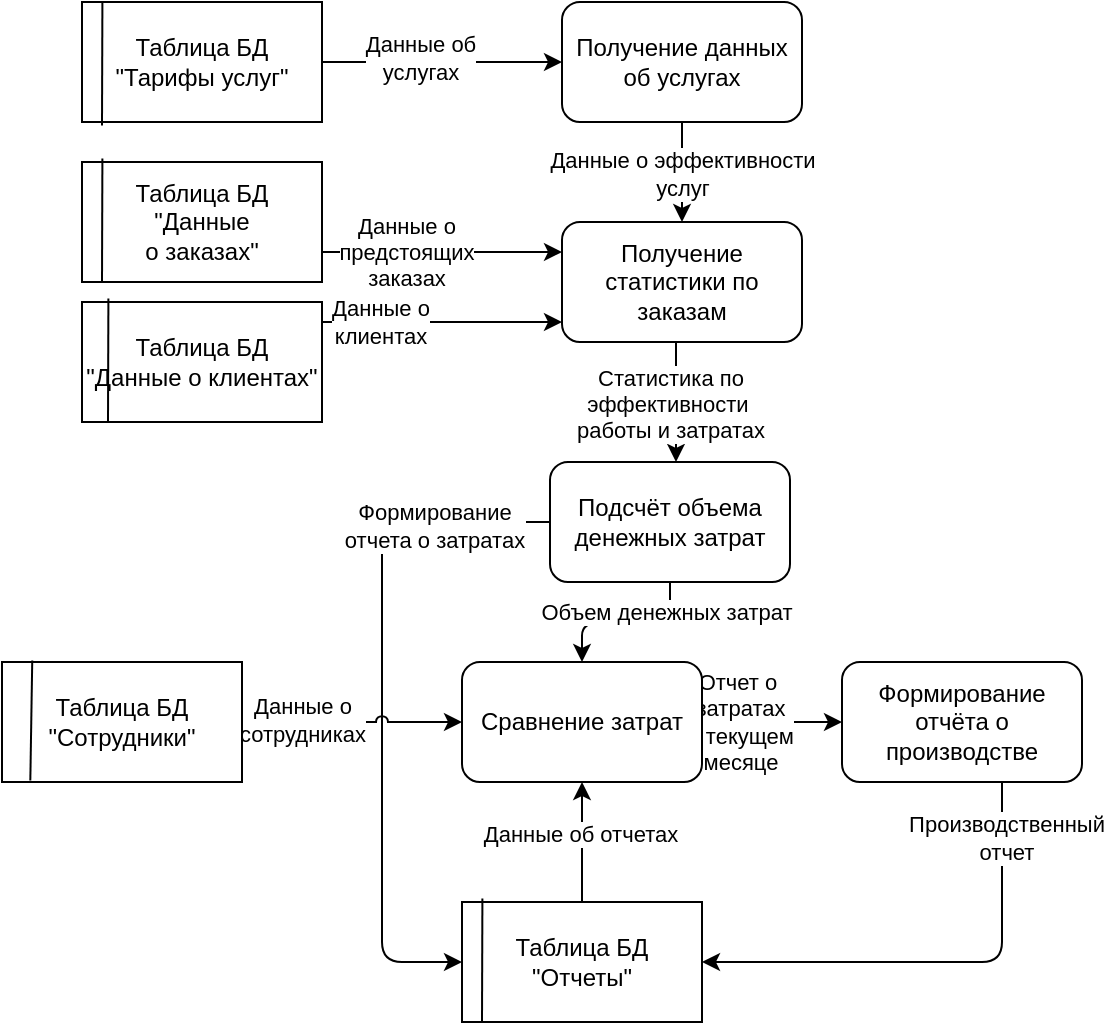<mxfile>
    <diagram id="quYdp40v2wfPQuQVSjiL" name="Page-1">
        <mxGraphModel dx="465" dy="1060" grid="1" gridSize="10" guides="1" tooltips="1" connect="1" arrows="1" fold="1" page="1" pageScale="1" pageWidth="827" pageHeight="1169" math="0" shadow="0">
            <root>
                <mxCell id="0"/>
                <mxCell id="1" parent="0"/>
                <mxCell id="23" style="edgeStyle=orthogonalEdgeStyle;html=1;" edge="1" parent="1" source="9" target="16">
                    <mxGeometry relative="1" as="geometry"/>
                </mxCell>
                <mxCell id="24" value="Данные об&lt;br&gt;услугах" style="edgeLabel;html=1;align=center;verticalAlign=middle;resizable=0;points=[];" vertex="1" connectable="0" parent="23">
                    <mxGeometry x="-0.19" y="2" relative="1" as="geometry">
                        <mxPoint as="offset"/>
                    </mxGeometry>
                </mxCell>
                <mxCell id="9" value="Таблица БД &quot;Тарифы услуг&quot;" style="rounded=0;whiteSpace=wrap;html=1;" vertex="1" parent="1">
                    <mxGeometry x="120" y="90" width="120" height="60" as="geometry"/>
                </mxCell>
                <mxCell id="26" style="edgeStyle=elbowEdgeStyle;html=1;elbow=vertical;" edge="1" parent="1" source="13" target="18">
                    <mxGeometry relative="1" as="geometry">
                        <mxPoint x="330" y="240" as="targetPoint"/>
                    </mxGeometry>
                </mxCell>
                <mxCell id="43" value="Данные о&lt;br&gt;предстоящих&lt;br&gt;заказах" style="edgeLabel;html=1;align=center;verticalAlign=middle;resizable=0;points=[];" vertex="1" connectable="0" parent="26">
                    <mxGeometry x="-0.306" relative="1" as="geometry">
                        <mxPoint as="offset"/>
                    </mxGeometry>
                </mxCell>
                <mxCell id="13" value="Таблица БД&lt;br&gt;&quot;Данные &lt;br&gt;о заказах&quot;" style="rounded=0;whiteSpace=wrap;html=1;" vertex="1" parent="1">
                    <mxGeometry x="120" y="170" width="120" height="60" as="geometry"/>
                </mxCell>
                <mxCell id="27" value="" style="edgeStyle=orthogonalEdgeStyle;html=1;" edge="1" parent="1" source="16" target="18">
                    <mxGeometry relative="1" as="geometry"/>
                </mxCell>
                <mxCell id="45" value="Данные о эффективности&lt;br&gt;услуг" style="edgeLabel;html=1;align=center;verticalAlign=middle;resizable=0;points=[];" vertex="1" connectable="0" parent="27">
                    <mxGeometry x="0.017" relative="1" as="geometry">
                        <mxPoint as="offset"/>
                    </mxGeometry>
                </mxCell>
                <mxCell id="16" value="Получение данных об услугах" style="rounded=1;whiteSpace=wrap;html=1;" vertex="1" parent="1">
                    <mxGeometry x="360" y="90" width="120" height="60" as="geometry"/>
                </mxCell>
                <mxCell id="30" value="" style="edgeStyle=elbowEdgeStyle;html=1;elbow=vertical;" edge="1" parent="1" source="17" target="25">
                    <mxGeometry relative="1" as="geometry"/>
                </mxCell>
                <mxCell id="49" value="Объем денежных затрат" style="edgeLabel;html=1;align=center;verticalAlign=middle;resizable=0;points=[];" vertex="1" connectable="0" parent="30">
                    <mxGeometry x="-0.655" y="-2" relative="1" as="geometry">
                        <mxPoint as="offset"/>
                    </mxGeometry>
                </mxCell>
                <mxCell id="36" style="edgeStyle=orthogonalEdgeStyle;html=1;jumpStyle=arc;" edge="1" parent="1" source="17" target="22">
                    <mxGeometry relative="1" as="geometry">
                        <Array as="points">
                            <mxPoint x="270" y="350"/>
                            <mxPoint x="270" y="570"/>
                        </Array>
                    </mxGeometry>
                </mxCell>
                <mxCell id="47" value="Формирование&lt;br&gt;отчета о затратах" style="edgeLabel;html=1;align=center;verticalAlign=middle;resizable=0;points=[];" vertex="1" connectable="0" parent="36">
                    <mxGeometry x="-0.662" y="2" relative="1" as="geometry">
                        <mxPoint as="offset"/>
                    </mxGeometry>
                </mxCell>
                <mxCell id="17" value="Подсчёт объема денежных затрат" style="rounded=1;whiteSpace=wrap;html=1;" vertex="1" parent="1">
                    <mxGeometry x="354" y="320" width="120" height="60" as="geometry"/>
                </mxCell>
                <mxCell id="29" value="" style="edgeStyle=elbowEdgeStyle;html=1;" edge="1" parent="1" source="18" target="17">
                    <mxGeometry relative="1" as="geometry"/>
                </mxCell>
                <mxCell id="46" value="Статистика по&lt;br&gt;эффективности&amp;nbsp;&lt;br&gt;работы и затратах" style="edgeLabel;html=1;align=center;verticalAlign=middle;resizable=0;points=[];" vertex="1" connectable="0" parent="29">
                    <mxGeometry x="-0.391" y="-2" relative="1" as="geometry">
                        <mxPoint x="-1" y="12" as="offset"/>
                    </mxGeometry>
                </mxCell>
                <mxCell id="18" value="Получение статистики по заказам" style="rounded=1;whiteSpace=wrap;html=1;" vertex="1" parent="1">
                    <mxGeometry x="360" y="200" width="120" height="60" as="geometry"/>
                </mxCell>
                <mxCell id="35" style="edgeStyle=orthogonalEdgeStyle;html=1;" edge="1" parent="1" source="19" target="22">
                    <mxGeometry relative="1" as="geometry">
                        <Array as="points">
                            <mxPoint x="580" y="570"/>
                        </Array>
                    </mxGeometry>
                </mxCell>
                <mxCell id="53" value="Производственный&lt;br&gt;отчет" style="edgeLabel;html=1;align=center;verticalAlign=middle;resizable=0;points=[];" vertex="1" connectable="0" parent="35">
                    <mxGeometry x="-0.772" y="2" relative="1" as="geometry">
                        <mxPoint as="offset"/>
                    </mxGeometry>
                </mxCell>
                <mxCell id="19" value="Формирование отчёта о производстве" style="rounded=1;whiteSpace=wrap;html=1;" vertex="1" parent="1">
                    <mxGeometry x="500" y="420" width="120" height="60" as="geometry"/>
                </mxCell>
                <mxCell id="32" style="edgeStyle=elbowEdgeStyle;html=1;elbow=vertical;" edge="1" parent="1" source="20" target="18">
                    <mxGeometry relative="1" as="geometry"/>
                </mxCell>
                <mxCell id="44" value="Данные о&lt;br&gt;клиентах" style="edgeLabel;html=1;align=center;verticalAlign=middle;resizable=0;points=[];" vertex="1" connectable="0" parent="32">
                    <mxGeometry x="-0.529" relative="1" as="geometry">
                        <mxPoint as="offset"/>
                    </mxGeometry>
                </mxCell>
                <mxCell id="20" value="Таблица БД&lt;br&gt;&quot;Данные о клиентах&quot;" style="rounded=0;whiteSpace=wrap;html=1;" vertex="1" parent="1">
                    <mxGeometry x="120" y="240" width="120" height="60" as="geometry"/>
                </mxCell>
                <mxCell id="33" style="edgeStyle=orthogonalEdgeStyle;html=1;jumpStyle=arc;" edge="1" parent="1" source="21" target="25">
                    <mxGeometry relative="1" as="geometry"/>
                </mxCell>
                <mxCell id="48" value="Данные о&lt;br&gt;сотрудниках" style="edgeLabel;html=1;align=center;verticalAlign=middle;resizable=0;points=[];" vertex="1" connectable="0" parent="33">
                    <mxGeometry x="-0.451" y="1" relative="1" as="geometry">
                        <mxPoint as="offset"/>
                    </mxGeometry>
                </mxCell>
                <mxCell id="21" value="Таблица БД&lt;br style=&quot;border-color: var(--border-color);&quot;&gt;&quot;Сотрудники&quot;" style="rounded=0;whiteSpace=wrap;html=1;" vertex="1" parent="1">
                    <mxGeometry x="80" y="420" width="120" height="60" as="geometry"/>
                </mxCell>
                <mxCell id="34" style="edgeStyle=orthogonalEdgeStyle;html=1;" edge="1" parent="1" source="22" target="25">
                    <mxGeometry relative="1" as="geometry"/>
                </mxCell>
                <mxCell id="50" value="Данные об отчетах" style="edgeLabel;html=1;align=center;verticalAlign=middle;resizable=0;points=[];" vertex="1" connectable="0" parent="34">
                    <mxGeometry x="0.137" y="1" relative="1" as="geometry">
                        <mxPoint as="offset"/>
                    </mxGeometry>
                </mxCell>
                <mxCell id="22" value="Таблица БД&lt;br style=&quot;border-color: var(--border-color);&quot;&gt;&quot;Отчеты&quot;" style="rounded=0;whiteSpace=wrap;html=1;" vertex="1" parent="1">
                    <mxGeometry x="310" y="540" width="120" height="60" as="geometry"/>
                </mxCell>
                <mxCell id="31" value="" style="edgeStyle=orthogonalEdgeStyle;html=1;" edge="1" parent="1" source="25" target="19">
                    <mxGeometry relative="1" as="geometry"/>
                </mxCell>
                <mxCell id="52" value="Отчет о&amp;nbsp;&lt;br&gt;затратах&lt;br&gt;в текущем&lt;br&gt;месяце" style="edgeLabel;html=1;align=center;verticalAlign=middle;resizable=0;points=[];" vertex="1" connectable="0" parent="31">
                    <mxGeometry x="-0.478" relative="1" as="geometry">
                        <mxPoint as="offset"/>
                    </mxGeometry>
                </mxCell>
                <mxCell id="25" value="Сравнение затрат" style="rounded=1;whiteSpace=wrap;html=1;" vertex="1" parent="1">
                    <mxGeometry x="310" y="420" width="120" height="60" as="geometry"/>
                </mxCell>
                <mxCell id="37" value="" style="endArrow=none;html=1;jumpStyle=arc;entryX=0.126;entryY=-0.013;entryDx=0;entryDy=0;entryPerimeter=0;exitX=0.118;exitY=0.987;exitDx=0;exitDy=0;exitPerimeter=0;edgeStyle=elbowEdgeStyle;elbow=vertical;" edge="1" parent="1" source="21" target="21">
                    <mxGeometry width="50" height="50" relative="1" as="geometry">
                        <mxPoint x="70" y="430" as="sourcePoint"/>
                        <mxPoint x="120" y="380" as="targetPoint"/>
                    </mxGeometry>
                </mxCell>
                <mxCell id="38" value="" style="endArrow=none;html=1;jumpStyle=arc;edgeStyle=elbowEdgeStyle;elbow=vertical;entryX=0.11;entryY=-0.029;entryDx=0;entryDy=0;entryPerimeter=0;" edge="1" parent="1" target="20">
                    <mxGeometry width="50" height="50" relative="1" as="geometry">
                        <mxPoint x="133" y="300" as="sourcePoint"/>
                        <mxPoint x="145.12" y="429.22" as="targetPoint"/>
                    </mxGeometry>
                </mxCell>
                <mxCell id="39" value="" style="endArrow=none;html=1;jumpStyle=arc;edgeStyle=elbowEdgeStyle;elbow=vertical;entryX=0.11;entryY=-0.029;entryDx=0;entryDy=0;entryPerimeter=0;" edge="1" parent="1">
                    <mxGeometry width="50" height="50" relative="1" as="geometry">
                        <mxPoint x="130" y="230" as="sourcePoint"/>
                        <mxPoint x="130.2" y="168.26" as="targetPoint"/>
                    </mxGeometry>
                </mxCell>
                <mxCell id="40" value="" style="endArrow=none;html=1;jumpStyle=arc;edgeStyle=elbowEdgeStyle;elbow=vertical;entryX=0.11;entryY=-0.029;entryDx=0;entryDy=0;entryPerimeter=0;" edge="1" parent="1">
                    <mxGeometry width="50" height="50" relative="1" as="geometry">
                        <mxPoint x="130" y="151.74" as="sourcePoint"/>
                        <mxPoint x="130.2" y="90.0" as="targetPoint"/>
                    </mxGeometry>
                </mxCell>
                <mxCell id="41" value="" style="endArrow=none;html=1;jumpStyle=arc;edgeStyle=elbowEdgeStyle;elbow=vertical;entryX=0.11;entryY=-0.029;entryDx=0;entryDy=0;entryPerimeter=0;" edge="1" parent="1">
                    <mxGeometry width="50" height="50" relative="1" as="geometry">
                        <mxPoint x="320" y="600" as="sourcePoint"/>
                        <mxPoint x="320.2" y="538.26" as="targetPoint"/>
                    </mxGeometry>
                </mxCell>
            </root>
        </mxGraphModel>
    </diagram>
</mxfile>
